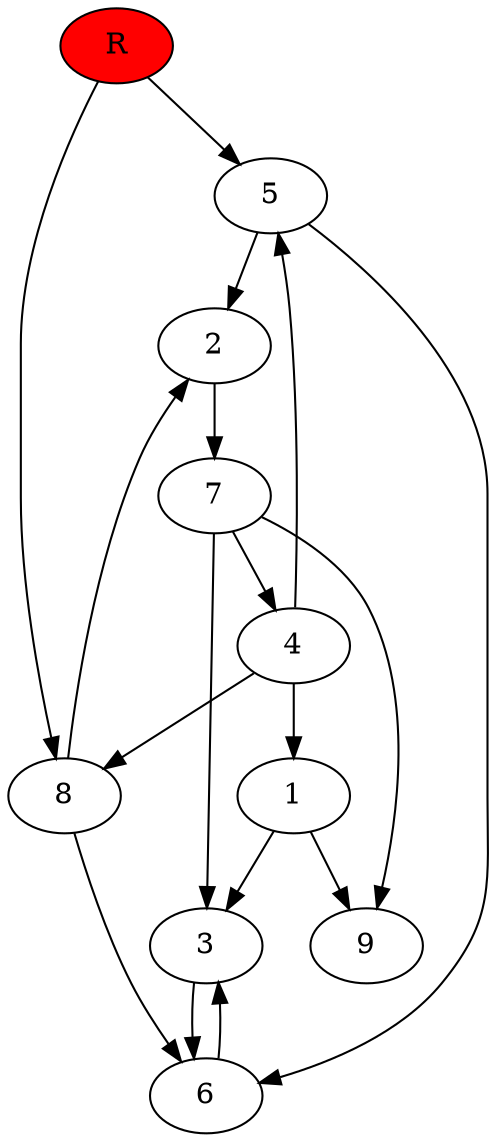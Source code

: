 digraph prb54814 {
	1
	2
	3
	4
	5
	6
	7
	8
	R [fillcolor="#ff0000" style=filled]
	1 -> 3
	1 -> 9
	2 -> 7
	3 -> 6
	4 -> 1
	4 -> 5
	4 -> 8
	5 -> 2
	5 -> 6
	6 -> 3
	7 -> 3
	7 -> 4
	7 -> 9
	8 -> 2
	8 -> 6
	R -> 5
	R -> 8
}
